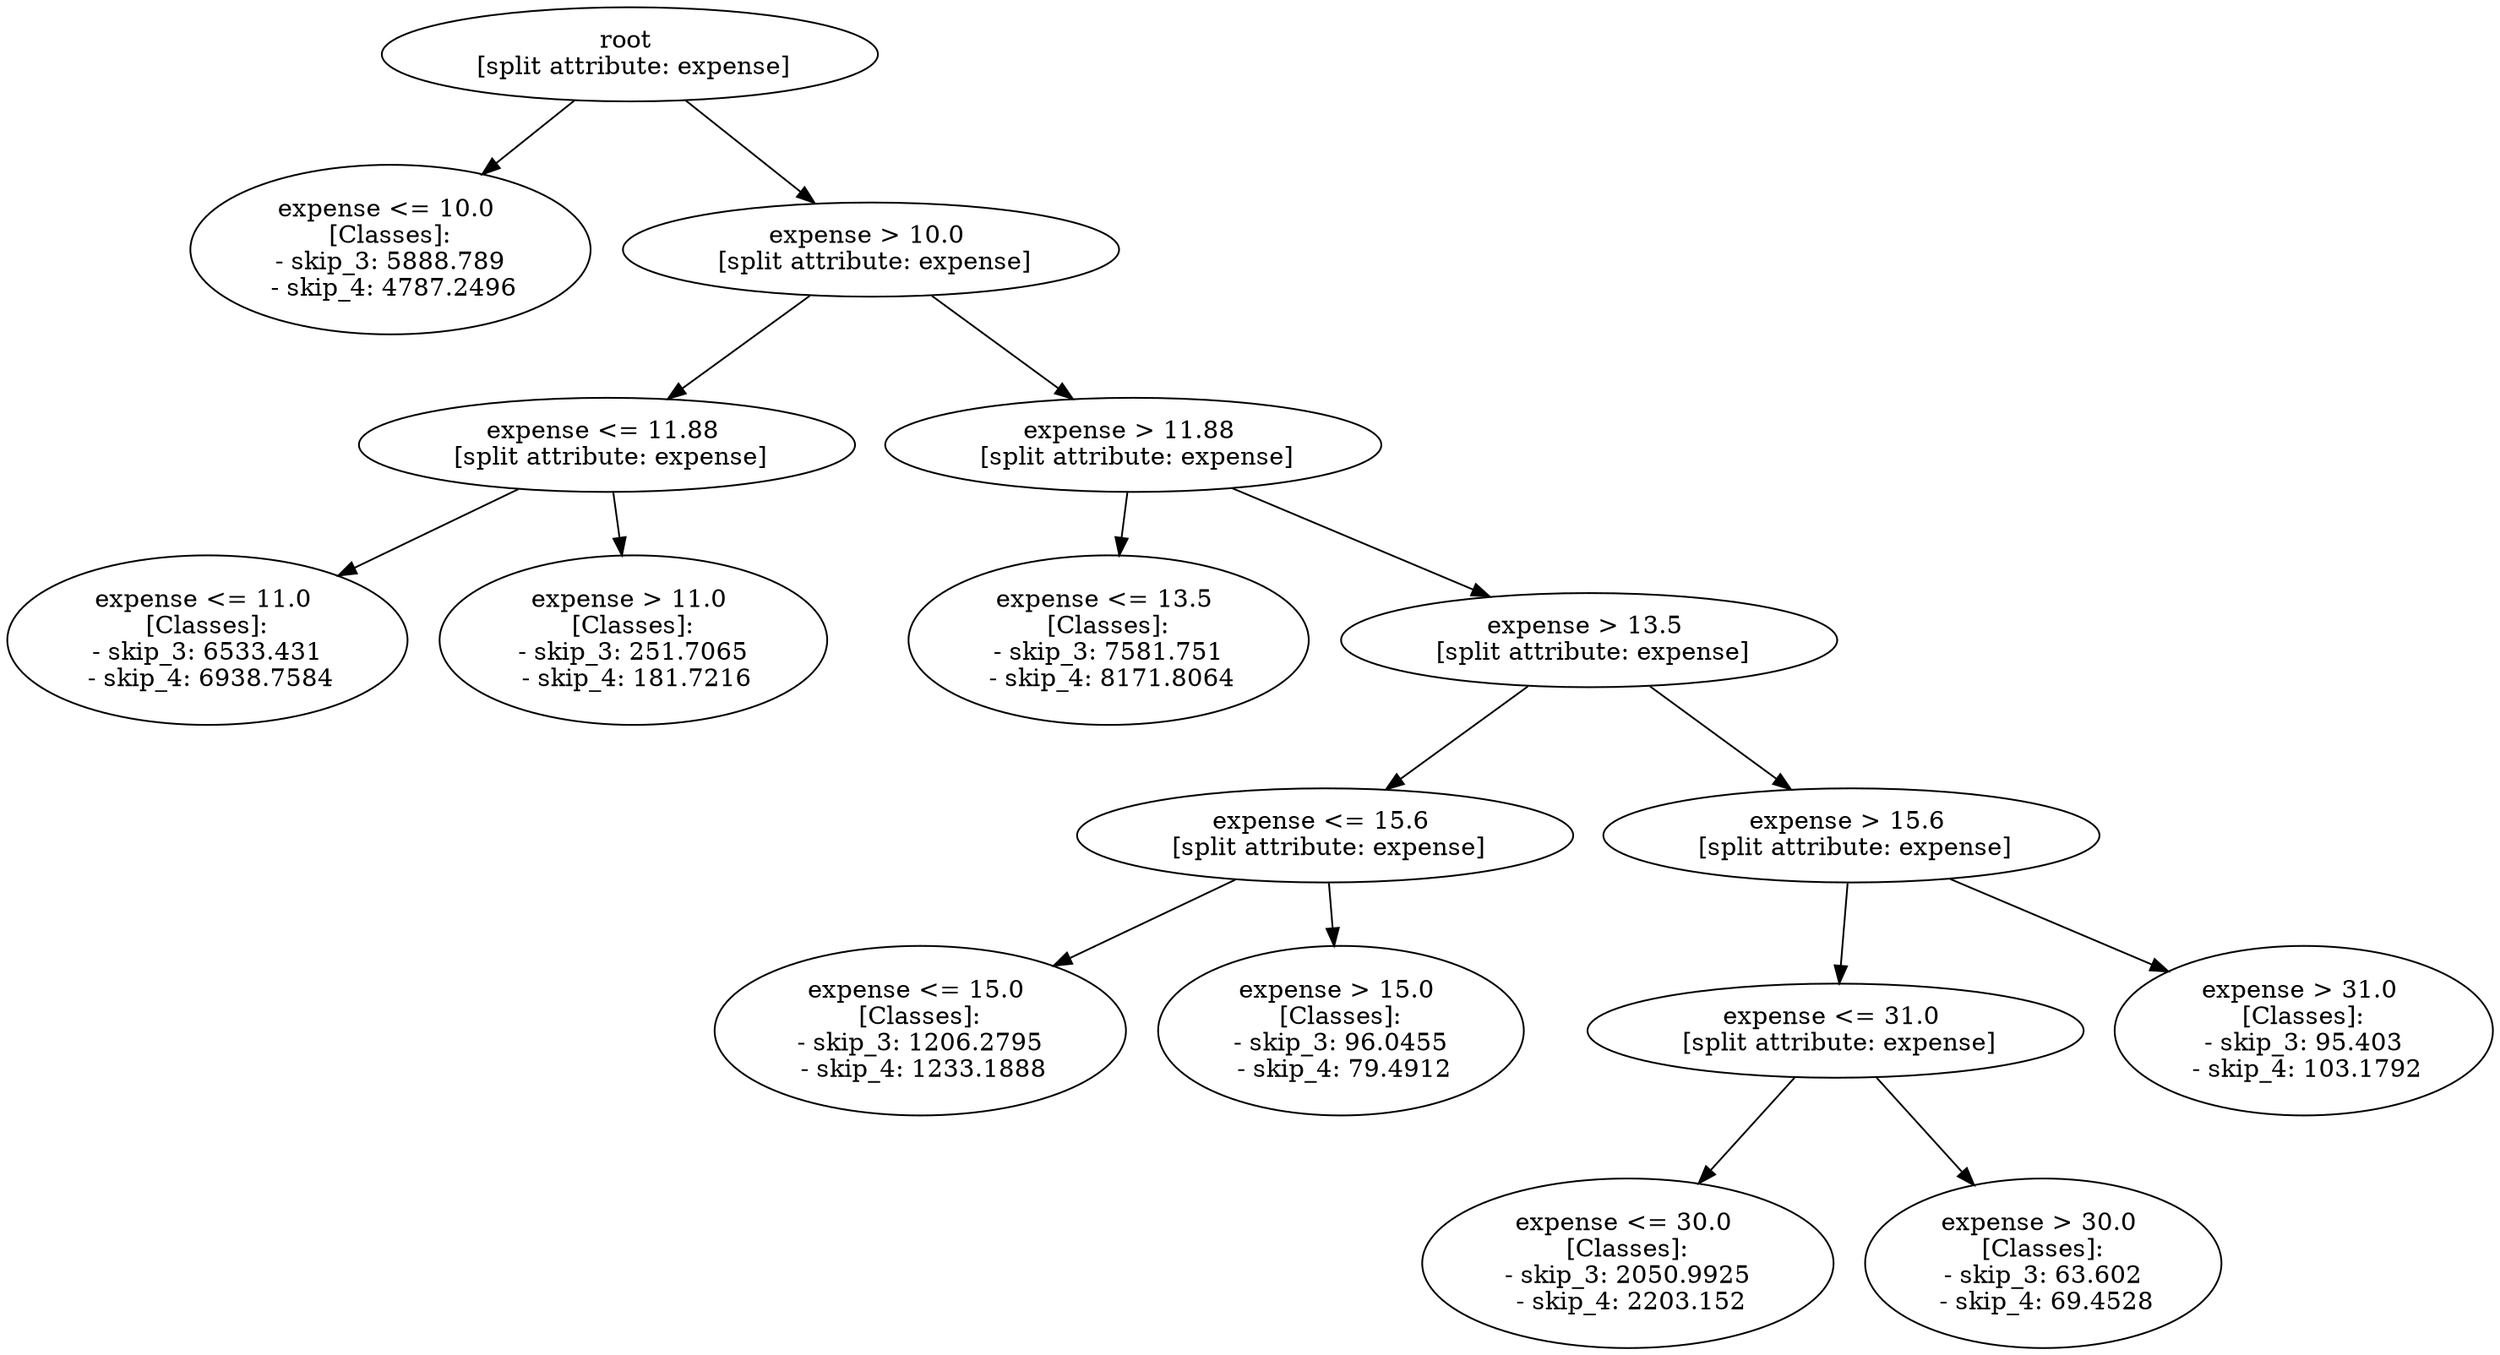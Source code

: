 // Road_Traffic_Fine_Management_Process-p_3-3
digraph "Road_Traffic_Fine_Management_Process-p_3-3" {
	"475b2478-73bd-419c-bb3b-d3aea002825d" [label="root 
 [split attribute: expense]"]
	"d1121510-7122-4356-bd85-7ea1f8d8d1b6" [label="expense <= 10.0 
 [Classes]: 
 - skip_3: 5888.789 
 - skip_4: 4787.2496"]
	"475b2478-73bd-419c-bb3b-d3aea002825d" -> "d1121510-7122-4356-bd85-7ea1f8d8d1b6"
	"79b613e5-b08f-472e-a2d4-4c3cdabd9b0d" [label="expense > 10.0 
 [split attribute: expense]"]
	"475b2478-73bd-419c-bb3b-d3aea002825d" -> "79b613e5-b08f-472e-a2d4-4c3cdabd9b0d"
	"bbece1be-0add-4359-98ae-08018955d9c1" [label="expense <= 11.88 
 [split attribute: expense]"]
	"79b613e5-b08f-472e-a2d4-4c3cdabd9b0d" -> "bbece1be-0add-4359-98ae-08018955d9c1"
	"acaba3ce-237d-4073-af42-01427b010d13" [label="expense <= 11.0 
 [Classes]: 
 - skip_3: 6533.431 
 - skip_4: 6938.7584"]
	"bbece1be-0add-4359-98ae-08018955d9c1" -> "acaba3ce-237d-4073-af42-01427b010d13"
	"18e1f7bb-3bc5-4417-936e-ce703b169012" [label="expense > 11.0 
 [Classes]: 
 - skip_3: 251.7065 
 - skip_4: 181.7216"]
	"bbece1be-0add-4359-98ae-08018955d9c1" -> "18e1f7bb-3bc5-4417-936e-ce703b169012"
	"7ec69118-ad3f-4b10-9814-9f3288d28447" [label="expense > 11.88 
 [split attribute: expense]"]
	"79b613e5-b08f-472e-a2d4-4c3cdabd9b0d" -> "7ec69118-ad3f-4b10-9814-9f3288d28447"
	"1c77021d-6cf3-4d04-9822-f7c99e4b7200" [label="expense <= 13.5 
 [Classes]: 
 - skip_3: 7581.751 
 - skip_4: 8171.8064"]
	"7ec69118-ad3f-4b10-9814-9f3288d28447" -> "1c77021d-6cf3-4d04-9822-f7c99e4b7200"
	"2ce79293-7cab-4bb3-a2be-4f26cb523ef2" [label="expense > 13.5 
 [split attribute: expense]"]
	"7ec69118-ad3f-4b10-9814-9f3288d28447" -> "2ce79293-7cab-4bb3-a2be-4f26cb523ef2"
	"10f68666-4986-48b6-bea4-152b93c76fcf" [label="expense <= 15.6 
 [split attribute: expense]"]
	"2ce79293-7cab-4bb3-a2be-4f26cb523ef2" -> "10f68666-4986-48b6-bea4-152b93c76fcf"
	"bef6358f-46e5-47d2-841e-0ef368a2e1d5" [label="expense <= 15.0 
 [Classes]: 
 - skip_3: 1206.2795 
 - skip_4: 1233.1888"]
	"10f68666-4986-48b6-bea4-152b93c76fcf" -> "bef6358f-46e5-47d2-841e-0ef368a2e1d5"
	"a49a6fcf-d5be-4da3-8e17-c94212380c87" [label="expense > 15.0 
 [Classes]: 
 - skip_3: 96.0455 
 - skip_4: 79.4912"]
	"10f68666-4986-48b6-bea4-152b93c76fcf" -> "a49a6fcf-d5be-4da3-8e17-c94212380c87"
	"62bdc16e-a23e-4126-a0ae-63cbff3d7a8d" [label="expense > 15.6 
 [split attribute: expense]"]
	"2ce79293-7cab-4bb3-a2be-4f26cb523ef2" -> "62bdc16e-a23e-4126-a0ae-63cbff3d7a8d"
	"5f499c37-d693-4a9a-9c61-ae8c9cbf54bf" [label="expense <= 31.0 
 [split attribute: expense]"]
	"62bdc16e-a23e-4126-a0ae-63cbff3d7a8d" -> "5f499c37-d693-4a9a-9c61-ae8c9cbf54bf"
	"bb9c0994-9b9d-4bf9-8a03-52a3e13c5d83" [label="expense <= 30.0 
 [Classes]: 
 - skip_3: 2050.9925 
 - skip_4: 2203.152"]
	"5f499c37-d693-4a9a-9c61-ae8c9cbf54bf" -> "bb9c0994-9b9d-4bf9-8a03-52a3e13c5d83"
	"07cc5748-f4e6-41bb-8da2-292c0f77f99b" [label="expense > 30.0 
 [Classes]: 
 - skip_3: 63.602 
 - skip_4: 69.4528"]
	"5f499c37-d693-4a9a-9c61-ae8c9cbf54bf" -> "07cc5748-f4e6-41bb-8da2-292c0f77f99b"
	"59ba8b0e-96fd-4701-8f90-0c666e0ca90d" [label="expense > 31.0 
 [Classes]: 
 - skip_3: 95.403 
 - skip_4: 103.1792"]
	"62bdc16e-a23e-4126-a0ae-63cbff3d7a8d" -> "59ba8b0e-96fd-4701-8f90-0c666e0ca90d"
}
